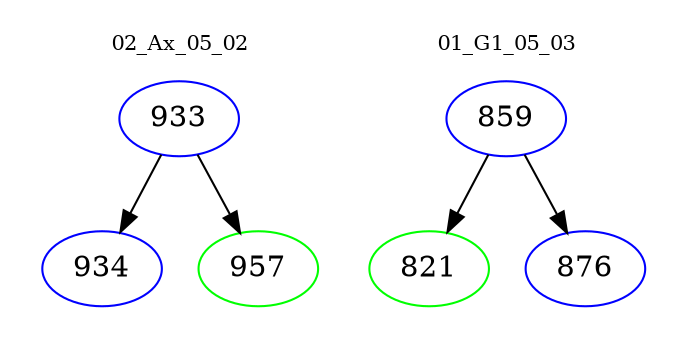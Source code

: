 digraph{
subgraph cluster_0 {
color = white
label = "02_Ax_05_02";
fontsize=10;
T0_933 [label="933", color="blue"]
T0_933 -> T0_934 [color="black"]
T0_934 [label="934", color="blue"]
T0_933 -> T0_957 [color="black"]
T0_957 [label="957", color="green"]
}
subgraph cluster_1 {
color = white
label = "01_G1_05_03";
fontsize=10;
T1_859 [label="859", color="blue"]
T1_859 -> T1_821 [color="black"]
T1_821 [label="821", color="green"]
T1_859 -> T1_876 [color="black"]
T1_876 [label="876", color="blue"]
}
}
